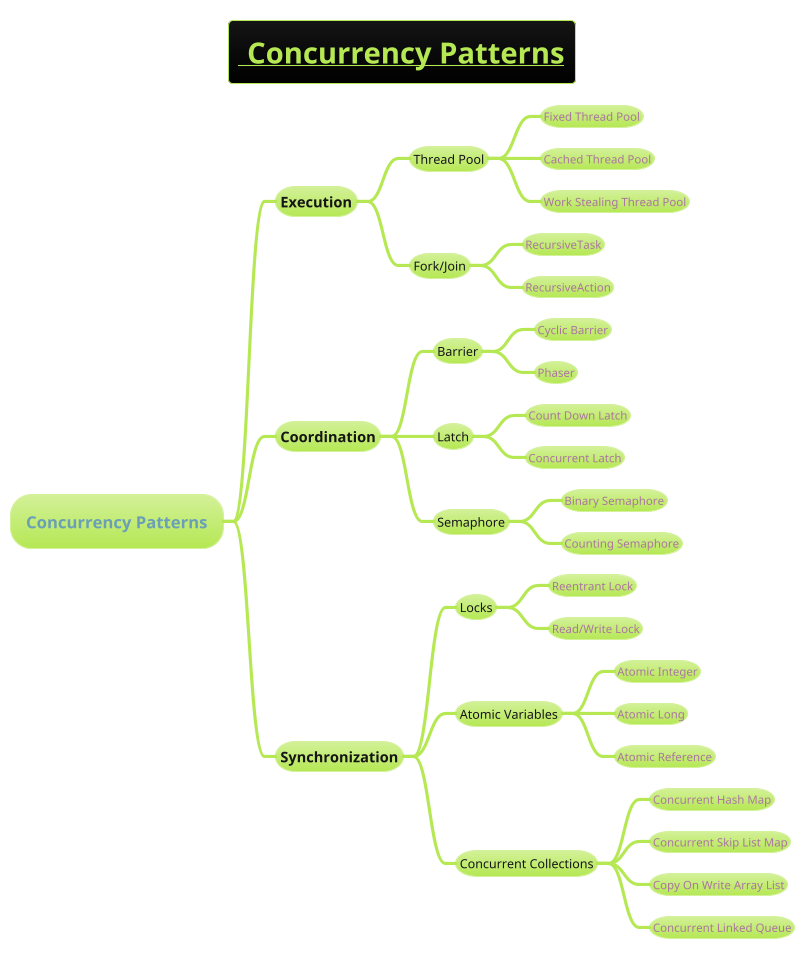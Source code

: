 @startmindmap
!theme hacker
title =__ Concurrency Patterns__

* Concurrency Patterns
** Execution
*** Thread Pool
**** Fixed Thread Pool
**** Cached Thread Pool
**** Work Stealing Thread Pool
*** Fork/Join
**** RecursiveTask
**** RecursiveAction
** Coordination
*** Barrier
**** Cyclic Barrier
**** Phaser
*** Latch
**** Count Down Latch
**** Concurrent Latch
*** Semaphore
**** Binary Semaphore
**** Counting Semaphore
** Synchronization
*** Locks
**** Reentrant Lock
**** Read/Write Lock
*** Atomic Variables
**** Atomic Integer
**** Atomic Long
**** Atomic Reference
*** Concurrent Collections
**** Concurrent Hash Map
**** Concurrent Skip List Map
**** Copy On Write Array List
**** Concurrent Linked Queue
@endmindmap
